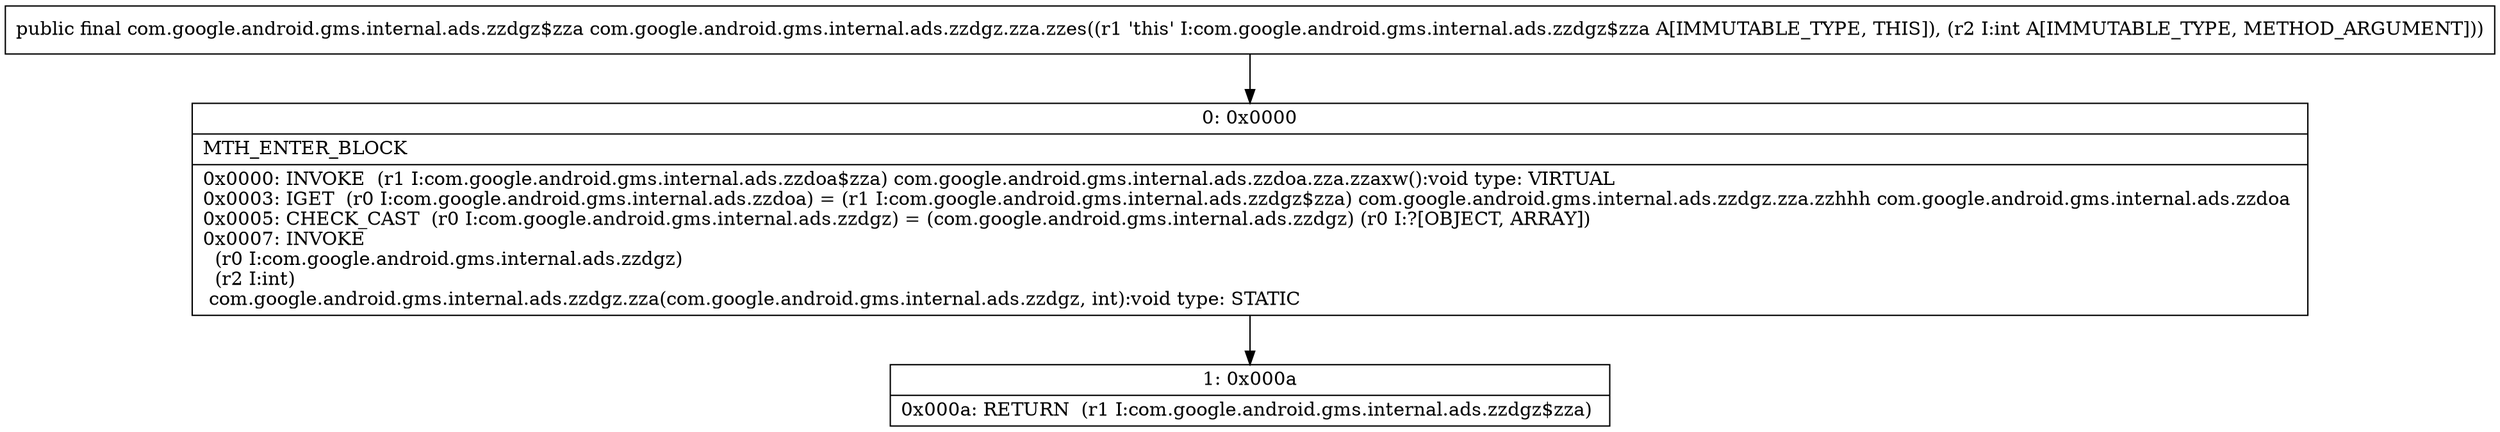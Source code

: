 digraph "CFG forcom.google.android.gms.internal.ads.zzdgz.zza.zzes(I)Lcom\/google\/android\/gms\/internal\/ads\/zzdgz$zza;" {
Node_0 [shape=record,label="{0\:\ 0x0000|MTH_ENTER_BLOCK\l|0x0000: INVOKE  (r1 I:com.google.android.gms.internal.ads.zzdoa$zza) com.google.android.gms.internal.ads.zzdoa.zza.zzaxw():void type: VIRTUAL \l0x0003: IGET  (r0 I:com.google.android.gms.internal.ads.zzdoa) = (r1 I:com.google.android.gms.internal.ads.zzdgz$zza) com.google.android.gms.internal.ads.zzdgz.zza.zzhhh com.google.android.gms.internal.ads.zzdoa \l0x0005: CHECK_CAST  (r0 I:com.google.android.gms.internal.ads.zzdgz) = (com.google.android.gms.internal.ads.zzdgz) (r0 I:?[OBJECT, ARRAY]) \l0x0007: INVOKE  \l  (r0 I:com.google.android.gms.internal.ads.zzdgz)\l  (r2 I:int)\l com.google.android.gms.internal.ads.zzdgz.zza(com.google.android.gms.internal.ads.zzdgz, int):void type: STATIC \l}"];
Node_1 [shape=record,label="{1\:\ 0x000a|0x000a: RETURN  (r1 I:com.google.android.gms.internal.ads.zzdgz$zza) \l}"];
MethodNode[shape=record,label="{public final com.google.android.gms.internal.ads.zzdgz$zza com.google.android.gms.internal.ads.zzdgz.zza.zzes((r1 'this' I:com.google.android.gms.internal.ads.zzdgz$zza A[IMMUTABLE_TYPE, THIS]), (r2 I:int A[IMMUTABLE_TYPE, METHOD_ARGUMENT])) }"];
MethodNode -> Node_0;
Node_0 -> Node_1;
}

